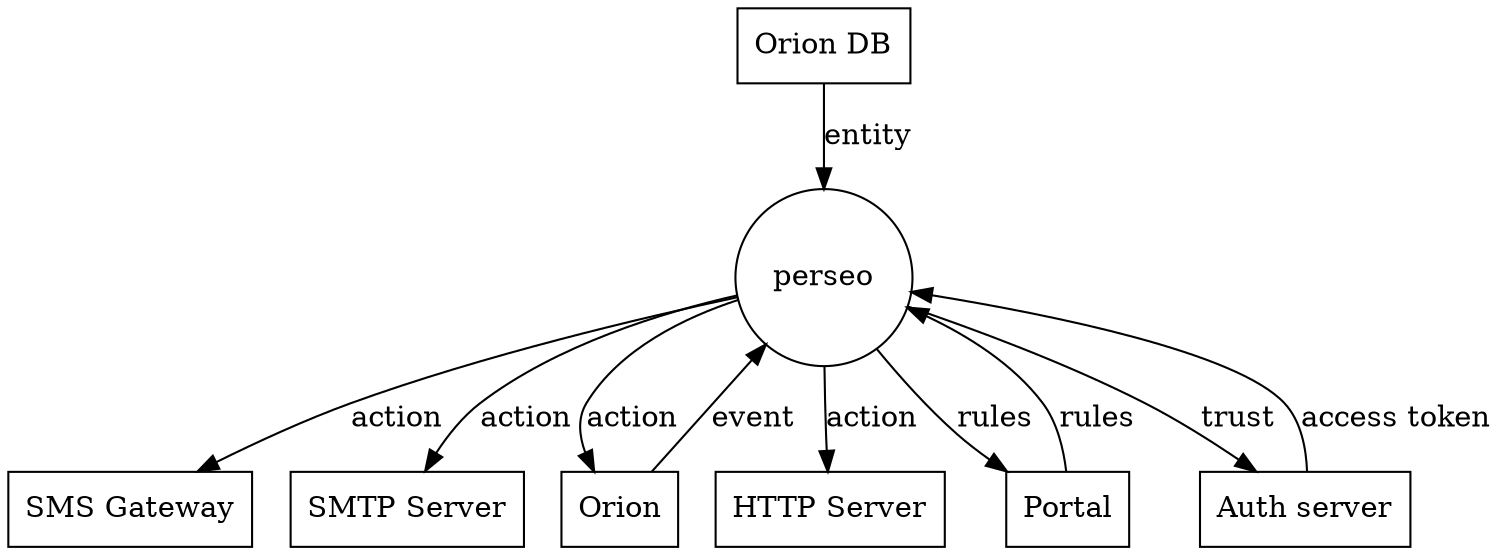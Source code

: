 digraph dfd0 {

    perseo[shape=circle];
        sms[label="SMS Gateway"] [shape=box];
        smtp[label="SMTP Server"] [shape=box];
        orion[label="Orion"] [shape=box];
        oriondb[label="Orion DB"] [shape=box];
        http[label="HTTP Server"] [shape=box];
        portal[label="Portal"] [shape=box];
        auth[label="Auth server"] [shape=box];

        perseo -> sms [label="action"];
        perseo -> smtp [label="action"];
        perseo -> http [label="action"];
        orion -> perseo [label="event"];
        perseo -> orion [label="action"];
        portal -> perseo [label="rules"];
        perseo -> portal [label="rules"];
        oriondb -> perseo [label="entity"];
        perseo -> auth [label="trust"];
        auth -> perseo [label="access token"];

        { rank=uno; sms smtp http  }
        { rank=two; orion oriondb portal }

 }

